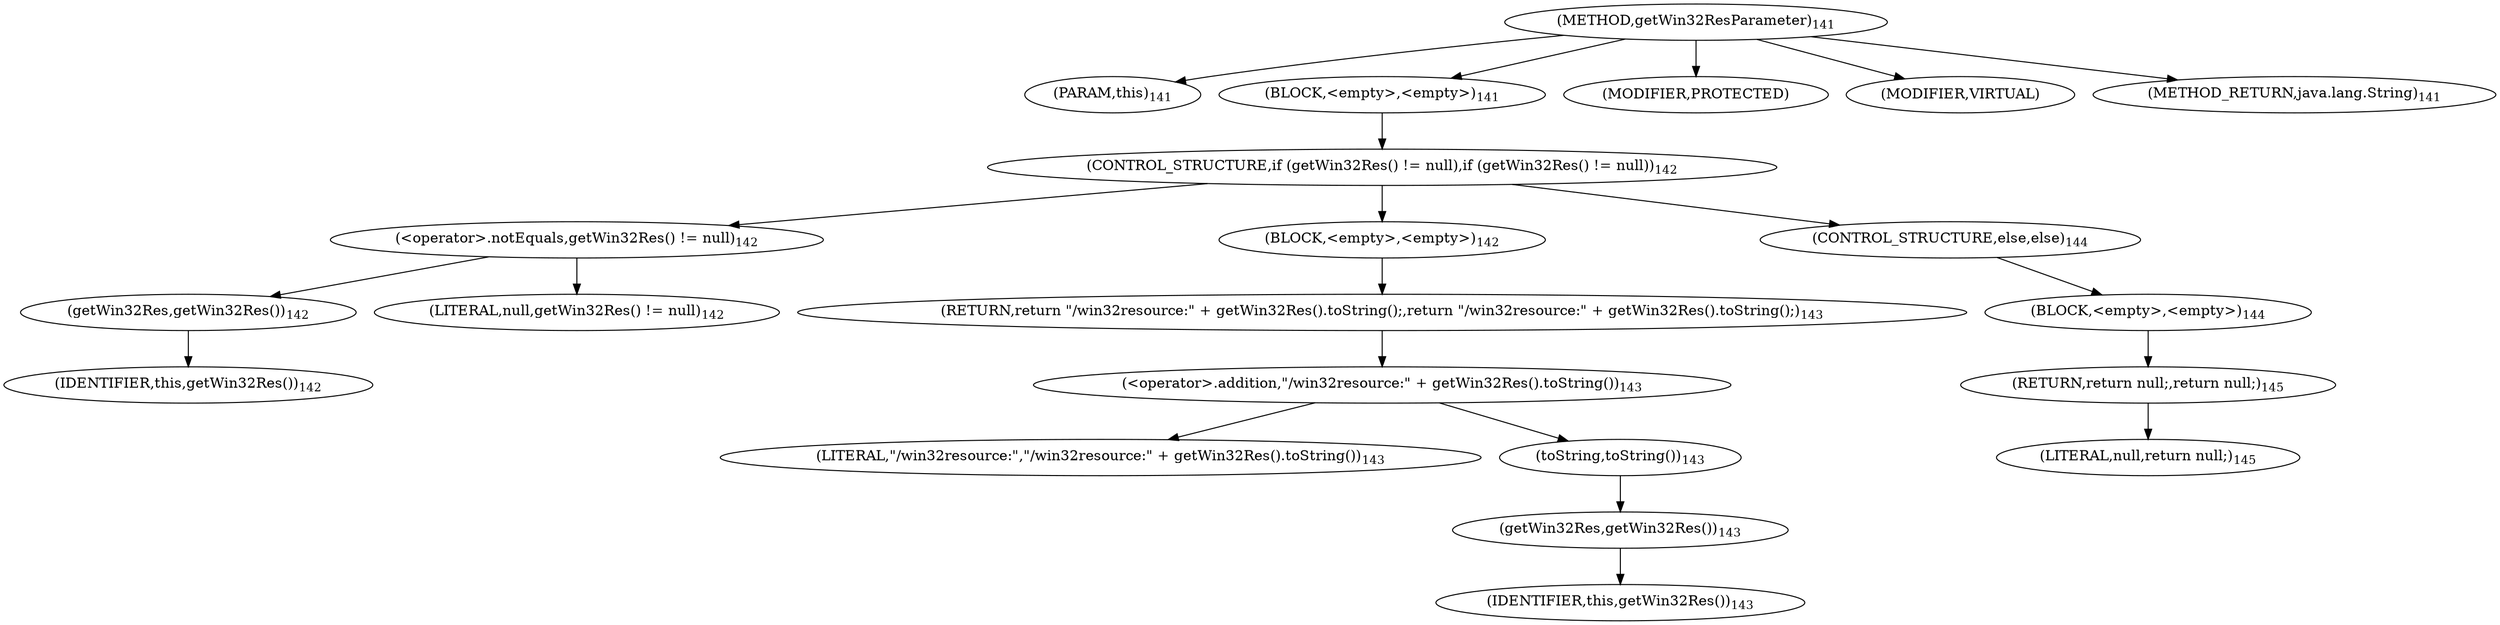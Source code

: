 digraph "getWin32ResParameter" {  
"133" [label = <(METHOD,getWin32ResParameter)<SUB>141</SUB>> ]
"8" [label = <(PARAM,this)<SUB>141</SUB>> ]
"134" [label = <(BLOCK,&lt;empty&gt;,&lt;empty&gt;)<SUB>141</SUB>> ]
"135" [label = <(CONTROL_STRUCTURE,if (getWin32Res() != null),if (getWin32Res() != null))<SUB>142</SUB>> ]
"136" [label = <(&lt;operator&gt;.notEquals,getWin32Res() != null)<SUB>142</SUB>> ]
"137" [label = <(getWin32Res,getWin32Res())<SUB>142</SUB>> ]
"7" [label = <(IDENTIFIER,this,getWin32Res())<SUB>142</SUB>> ]
"138" [label = <(LITERAL,null,getWin32Res() != null)<SUB>142</SUB>> ]
"139" [label = <(BLOCK,&lt;empty&gt;,&lt;empty&gt;)<SUB>142</SUB>> ]
"140" [label = <(RETURN,return &quot;/win32resource:&quot; + getWin32Res().toString();,return &quot;/win32resource:&quot; + getWin32Res().toString();)<SUB>143</SUB>> ]
"141" [label = <(&lt;operator&gt;.addition,&quot;/win32resource:&quot; + getWin32Res().toString())<SUB>143</SUB>> ]
"142" [label = <(LITERAL,&quot;/win32resource:&quot;,&quot;/win32resource:&quot; + getWin32Res().toString())<SUB>143</SUB>> ]
"143" [label = <(toString,toString())<SUB>143</SUB>> ]
"144" [label = <(getWin32Res,getWin32Res())<SUB>143</SUB>> ]
"9" [label = <(IDENTIFIER,this,getWin32Res())<SUB>143</SUB>> ]
"145" [label = <(CONTROL_STRUCTURE,else,else)<SUB>144</SUB>> ]
"146" [label = <(BLOCK,&lt;empty&gt;,&lt;empty&gt;)<SUB>144</SUB>> ]
"147" [label = <(RETURN,return null;,return null;)<SUB>145</SUB>> ]
"148" [label = <(LITERAL,null,return null;)<SUB>145</SUB>> ]
"149" [label = <(MODIFIER,PROTECTED)> ]
"150" [label = <(MODIFIER,VIRTUAL)> ]
"151" [label = <(METHOD_RETURN,java.lang.String)<SUB>141</SUB>> ]
  "133" -> "8" 
  "133" -> "134" 
  "133" -> "149" 
  "133" -> "150" 
  "133" -> "151" 
  "134" -> "135" 
  "135" -> "136" 
  "135" -> "139" 
  "135" -> "145" 
  "136" -> "137" 
  "136" -> "138" 
  "137" -> "7" 
  "139" -> "140" 
  "140" -> "141" 
  "141" -> "142" 
  "141" -> "143" 
  "143" -> "144" 
  "144" -> "9" 
  "145" -> "146" 
  "146" -> "147" 
  "147" -> "148" 
}
